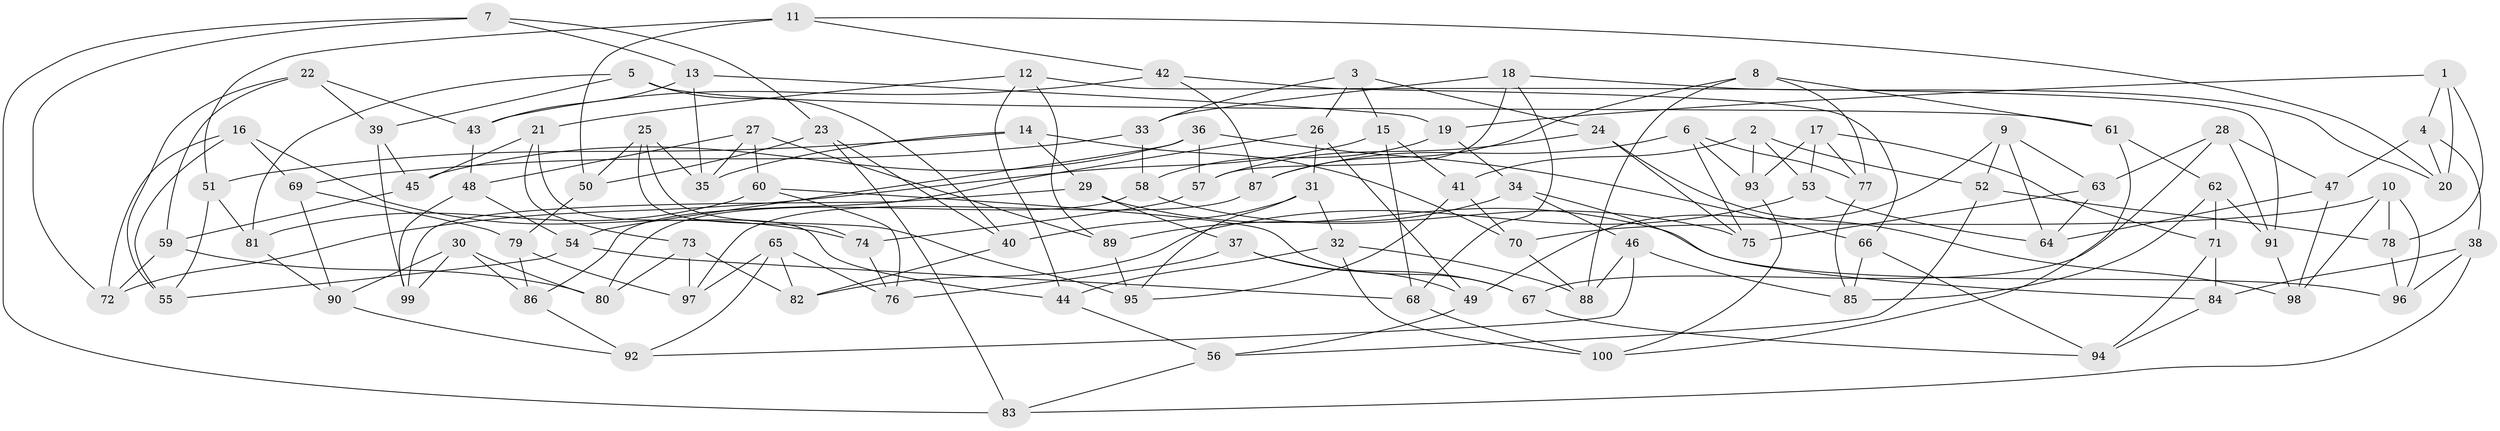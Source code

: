 // Generated by graph-tools (version 1.1) at 2025/39/02/21/25 10:39:01]
// undirected, 100 vertices, 200 edges
graph export_dot {
graph [start="1"]
  node [color=gray90,style=filled];
  1;
  2;
  3;
  4;
  5;
  6;
  7;
  8;
  9;
  10;
  11;
  12;
  13;
  14;
  15;
  16;
  17;
  18;
  19;
  20;
  21;
  22;
  23;
  24;
  25;
  26;
  27;
  28;
  29;
  30;
  31;
  32;
  33;
  34;
  35;
  36;
  37;
  38;
  39;
  40;
  41;
  42;
  43;
  44;
  45;
  46;
  47;
  48;
  49;
  50;
  51;
  52;
  53;
  54;
  55;
  56;
  57;
  58;
  59;
  60;
  61;
  62;
  63;
  64;
  65;
  66;
  67;
  68;
  69;
  70;
  71;
  72;
  73;
  74;
  75;
  76;
  77;
  78;
  79;
  80;
  81;
  82;
  83;
  84;
  85;
  86;
  87;
  88;
  89;
  90;
  91;
  92;
  93;
  94;
  95;
  96;
  97;
  98;
  99;
  100;
  1 -- 20;
  1 -- 19;
  1 -- 78;
  1 -- 4;
  2 -- 53;
  2 -- 52;
  2 -- 41;
  2 -- 93;
  3 -- 15;
  3 -- 33;
  3 -- 24;
  3 -- 26;
  4 -- 47;
  4 -- 38;
  4 -- 20;
  5 -- 81;
  5 -- 39;
  5 -- 61;
  5 -- 40;
  6 -- 93;
  6 -- 77;
  6 -- 87;
  6 -- 75;
  7 -- 83;
  7 -- 13;
  7 -- 23;
  7 -- 72;
  8 -- 61;
  8 -- 77;
  8 -- 88;
  8 -- 87;
  9 -- 64;
  9 -- 49;
  9 -- 63;
  9 -- 52;
  10 -- 98;
  10 -- 78;
  10 -- 70;
  10 -- 96;
  11 -- 20;
  11 -- 50;
  11 -- 51;
  11 -- 42;
  12 -- 21;
  12 -- 91;
  12 -- 44;
  12 -- 89;
  13 -- 19;
  13 -- 43;
  13 -- 35;
  14 -- 70;
  14 -- 29;
  14 -- 35;
  14 -- 51;
  15 -- 72;
  15 -- 68;
  15 -- 41;
  16 -- 69;
  16 -- 55;
  16 -- 72;
  16 -- 74;
  17 -- 77;
  17 -- 53;
  17 -- 93;
  17 -- 71;
  18 -- 68;
  18 -- 20;
  18 -- 33;
  18 -- 57;
  19 -- 58;
  19 -- 34;
  21 -- 45;
  21 -- 73;
  21 -- 44;
  22 -- 39;
  22 -- 59;
  22 -- 43;
  22 -- 55;
  23 -- 40;
  23 -- 83;
  23 -- 50;
  24 -- 98;
  24 -- 57;
  24 -- 75;
  25 -- 95;
  25 -- 50;
  25 -- 74;
  25 -- 35;
  26 -- 31;
  26 -- 49;
  26 -- 86;
  27 -- 89;
  27 -- 48;
  27 -- 35;
  27 -- 60;
  28 -- 47;
  28 -- 91;
  28 -- 63;
  28 -- 67;
  29 -- 96;
  29 -- 99;
  29 -- 37;
  30 -- 86;
  30 -- 99;
  30 -- 90;
  30 -- 80;
  31 -- 95;
  31 -- 32;
  31 -- 40;
  32 -- 100;
  32 -- 44;
  32 -- 88;
  33 -- 58;
  33 -- 69;
  34 -- 84;
  34 -- 89;
  34 -- 46;
  36 -- 54;
  36 -- 45;
  36 -- 66;
  36 -- 57;
  37 -- 49;
  37 -- 76;
  37 -- 67;
  38 -- 83;
  38 -- 96;
  38 -- 84;
  39 -- 99;
  39 -- 45;
  40 -- 82;
  41 -- 95;
  41 -- 70;
  42 -- 66;
  42 -- 43;
  42 -- 87;
  43 -- 48;
  44 -- 56;
  45 -- 59;
  46 -- 85;
  46 -- 92;
  46 -- 88;
  47 -- 64;
  47 -- 98;
  48 -- 99;
  48 -- 54;
  49 -- 56;
  50 -- 79;
  51 -- 55;
  51 -- 81;
  52 -- 78;
  52 -- 56;
  53 -- 64;
  53 -- 82;
  54 -- 55;
  54 -- 68;
  56 -- 83;
  57 -- 74;
  58 -- 75;
  58 -- 80;
  59 -- 72;
  59 -- 80;
  60 -- 81;
  60 -- 76;
  60 -- 67;
  61 -- 100;
  61 -- 62;
  62 -- 71;
  62 -- 91;
  62 -- 85;
  63 -- 75;
  63 -- 64;
  65 -- 92;
  65 -- 97;
  65 -- 82;
  65 -- 76;
  66 -- 94;
  66 -- 85;
  67 -- 94;
  68 -- 100;
  69 -- 79;
  69 -- 90;
  70 -- 88;
  71 -- 84;
  71 -- 94;
  73 -- 97;
  73 -- 80;
  73 -- 82;
  74 -- 76;
  77 -- 85;
  78 -- 96;
  79 -- 86;
  79 -- 97;
  81 -- 90;
  84 -- 94;
  86 -- 92;
  87 -- 97;
  89 -- 95;
  90 -- 92;
  91 -- 98;
  93 -- 100;
}
